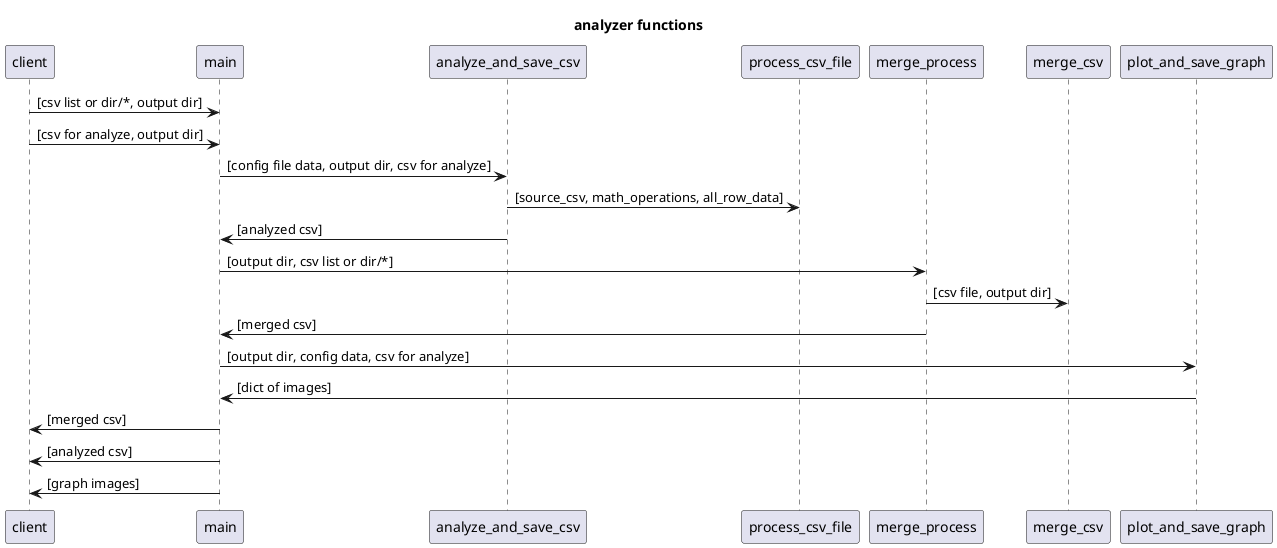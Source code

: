 @startuml
title analyzer functions
client -> main :  [csv list or dir/*, output dir]
client -> main :  [csv for analyze, output dir]
main -> analyze_and_save_csv : [config file data, output dir, csv for analyze]
analyze_and_save_csv -> process_csv_file: [source_csv, math_operations, all_row_data]
analyze_and_save_csv -> main: [analyzed csv]
main -> merge_process : [output dir, csv list or dir/*]
merge_process -> merge_csv: [csv file, output dir]
merge_process -> main: [merged csv]
main -> plot_and_save_graph : [output dir, config data, csv for analyze]
plot_and_save_graph -> main: [dict of images]
main -> client : [merged csv]
main -> client : [analyzed csv]
main -> client : [graph images]
@enduml
